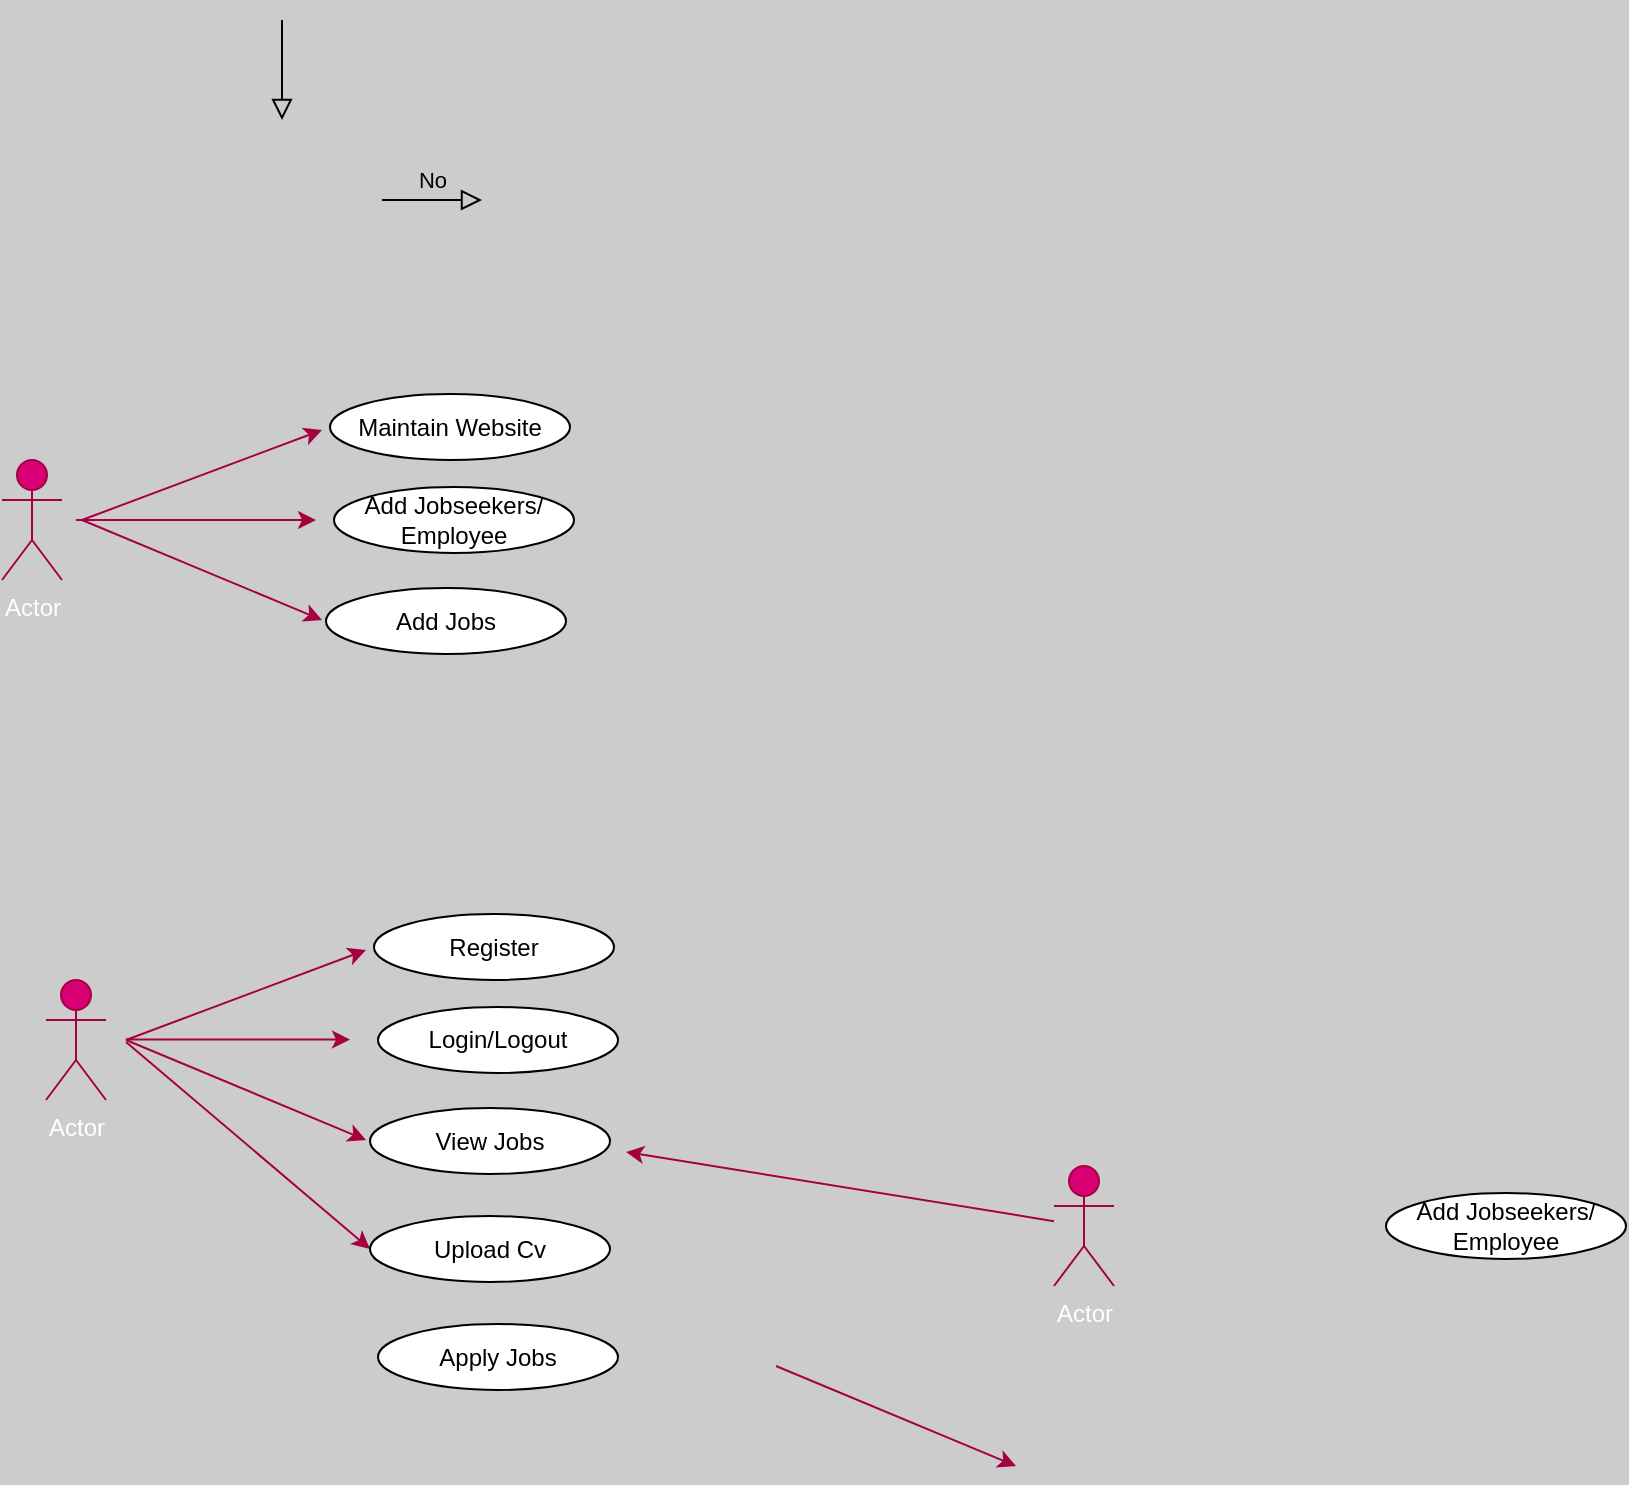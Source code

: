 <mxfile version="14.6.6" type="github">
  <diagram id="C5RBs43oDa-KdzZeNtuy" name="Page-1">
    <mxGraphModel dx="347" dy="157" grid="0" gridSize="13" guides="1" tooltips="1" connect="1" arrows="1" fold="1" page="0" pageScale="1" pageWidth="827" pageHeight="1169" background="#CCCCCC" math="0" shadow="0">
      <root>
        <mxCell id="WIyWlLk6GJQsqaUBKTNV-0" />
        <mxCell id="WIyWlLk6GJQsqaUBKTNV-1" parent="WIyWlLk6GJQsqaUBKTNV-0" />
        <mxCell id="WIyWlLk6GJQsqaUBKTNV-2" value="" style="rounded=0;html=1;jettySize=auto;orthogonalLoop=1;fontSize=11;endArrow=block;endFill=0;endSize=8;strokeWidth=1;shadow=0;labelBackgroundColor=none;edgeStyle=orthogonalEdgeStyle;" parent="WIyWlLk6GJQsqaUBKTNV-1" edge="1">
          <mxGeometry relative="1" as="geometry">
            <mxPoint x="220" y="120" as="sourcePoint" />
            <mxPoint x="220" y="170" as="targetPoint" />
          </mxGeometry>
        </mxCell>
        <mxCell id="WIyWlLk6GJQsqaUBKTNV-5" value="No" style="edgeStyle=orthogonalEdgeStyle;rounded=0;html=1;jettySize=auto;orthogonalLoop=1;fontSize=11;endArrow=block;endFill=0;endSize=8;strokeWidth=1;shadow=0;labelBackgroundColor=none;" parent="WIyWlLk6GJQsqaUBKTNV-1" edge="1">
          <mxGeometry y="10" relative="1" as="geometry">
            <mxPoint as="offset" />
            <mxPoint x="270" y="210" as="sourcePoint" />
            <mxPoint x="320" y="210" as="targetPoint" />
          </mxGeometry>
        </mxCell>
        <mxCell id="frUZIwSJsrgJIYTaQLDv-0" value="Actor" style="shape=umlActor;verticalLabelPosition=bottom;verticalAlign=top;html=1;outlineConnect=0;fillColor=#d80073;strokeColor=#A50040;fontColor=#ffffff;" vertex="1" parent="WIyWlLk6GJQsqaUBKTNV-1">
          <mxGeometry x="80" y="340" width="30" height="60" as="geometry" />
        </mxCell>
        <mxCell id="frUZIwSJsrgJIYTaQLDv-2" value="" style="endArrow=classic;html=1;fillColor=#d80073;strokeColor=#A50040;" edge="1" parent="WIyWlLk6GJQsqaUBKTNV-1">
          <mxGeometry width="50" height="50" relative="1" as="geometry">
            <mxPoint x="120" y="370" as="sourcePoint" />
            <mxPoint x="240" y="325" as="targetPoint" />
          </mxGeometry>
        </mxCell>
        <mxCell id="frUZIwSJsrgJIYTaQLDv-3" value="" style="endArrow=classic;html=1;fillColor=#d80073;strokeColor=#A50040;" edge="1" parent="WIyWlLk6GJQsqaUBKTNV-1">
          <mxGeometry width="50" height="50" relative="1" as="geometry">
            <mxPoint x="117" y="370" as="sourcePoint" />
            <mxPoint x="237" y="370" as="targetPoint" />
            <Array as="points">
              <mxPoint x="169" y="370" />
            </Array>
          </mxGeometry>
        </mxCell>
        <mxCell id="frUZIwSJsrgJIYTaQLDv-5" value="" style="endArrow=classic;html=1;fillColor=#d80073;strokeColor=#A50040;" edge="1" parent="WIyWlLk6GJQsqaUBKTNV-1">
          <mxGeometry width="50" height="50" relative="1" as="geometry">
            <mxPoint x="120" y="370" as="sourcePoint" />
            <mxPoint x="240" y="420" as="targetPoint" />
          </mxGeometry>
        </mxCell>
        <mxCell id="frUZIwSJsrgJIYTaQLDv-6" value="Add Jobs" style="ellipse;whiteSpace=wrap;html=1;" vertex="1" parent="WIyWlLk6GJQsqaUBKTNV-1">
          <mxGeometry x="242" y="404" width="120" height="33" as="geometry" />
        </mxCell>
        <mxCell id="frUZIwSJsrgJIYTaQLDv-7" value="Add Jobseekers/ Employee" style="ellipse;whiteSpace=wrap;html=1;" vertex="1" parent="WIyWlLk6GJQsqaUBKTNV-1">
          <mxGeometry x="246" y="353.5" width="120" height="33" as="geometry" />
        </mxCell>
        <mxCell id="frUZIwSJsrgJIYTaQLDv-8" value="Maintain Website" style="ellipse;whiteSpace=wrap;html=1;" vertex="1" parent="WIyWlLk6GJQsqaUBKTNV-1">
          <mxGeometry x="244" y="307" width="120" height="33" as="geometry" />
        </mxCell>
        <mxCell id="frUZIwSJsrgJIYTaQLDv-24" value="Actor" style="shape=umlActor;verticalLabelPosition=bottom;verticalAlign=top;html=1;outlineConnect=0;fillColor=#d80073;strokeColor=#A50040;fontColor=#ffffff;" vertex="1" parent="WIyWlLk6GJQsqaUBKTNV-1">
          <mxGeometry x="102" y="600" width="30" height="60" as="geometry" />
        </mxCell>
        <mxCell id="frUZIwSJsrgJIYTaQLDv-25" value="" style="endArrow=classic;html=1;fillColor=#d80073;strokeColor=#A50040;" edge="1" parent="WIyWlLk6GJQsqaUBKTNV-1">
          <mxGeometry width="50" height="50" relative="1" as="geometry">
            <mxPoint x="142" y="630" as="sourcePoint" />
            <mxPoint x="262" y="585" as="targetPoint" />
          </mxGeometry>
        </mxCell>
        <mxCell id="frUZIwSJsrgJIYTaQLDv-26" value="" style="endArrow=classic;html=1;fillColor=#d80073;strokeColor=#A50040;" edge="1" parent="WIyWlLk6GJQsqaUBKTNV-1">
          <mxGeometry width="50" height="50" relative="1" as="geometry">
            <mxPoint x="142" y="629.8" as="sourcePoint" />
            <mxPoint x="254" y="629.8" as="targetPoint" />
            <Array as="points" />
          </mxGeometry>
        </mxCell>
        <mxCell id="frUZIwSJsrgJIYTaQLDv-27" value="" style="endArrow=classic;html=1;fillColor=#d80073;strokeColor=#A50040;" edge="1" parent="WIyWlLk6GJQsqaUBKTNV-1">
          <mxGeometry width="50" height="50" relative="1" as="geometry">
            <mxPoint x="142" y="630" as="sourcePoint" />
            <mxPoint x="262" y="680" as="targetPoint" />
          </mxGeometry>
        </mxCell>
        <mxCell id="frUZIwSJsrgJIYTaQLDv-28" value="View Jobs" style="ellipse;whiteSpace=wrap;html=1;" vertex="1" parent="WIyWlLk6GJQsqaUBKTNV-1">
          <mxGeometry x="264" y="664" width="120" height="33" as="geometry" />
        </mxCell>
        <mxCell id="frUZIwSJsrgJIYTaQLDv-29" value="Login/Logout" style="ellipse;whiteSpace=wrap;html=1;" vertex="1" parent="WIyWlLk6GJQsqaUBKTNV-1">
          <mxGeometry x="268" y="613.5" width="120" height="33" as="geometry" />
        </mxCell>
        <mxCell id="frUZIwSJsrgJIYTaQLDv-30" value="Register" style="ellipse;whiteSpace=wrap;html=1;" vertex="1" parent="WIyWlLk6GJQsqaUBKTNV-1">
          <mxGeometry x="266" y="567" width="120" height="33" as="geometry" />
        </mxCell>
        <mxCell id="frUZIwSJsrgJIYTaQLDv-33" value="Actor" style="shape=umlActor;verticalLabelPosition=bottom;verticalAlign=top;html=1;outlineConnect=0;fillColor=#d80073;strokeColor=#A50040;fontColor=#ffffff;" vertex="1" parent="WIyWlLk6GJQsqaUBKTNV-1">
          <mxGeometry x="606" y="693" width="30" height="60" as="geometry" />
        </mxCell>
        <mxCell id="frUZIwSJsrgJIYTaQLDv-34" value="" style="endArrow=classic;html=1;fillColor=#d80073;strokeColor=#A50040;" edge="1" parent="WIyWlLk6GJQsqaUBKTNV-1" source="frUZIwSJsrgJIYTaQLDv-33">
          <mxGeometry width="50" height="50" relative="1" as="geometry">
            <mxPoint x="646" y="723" as="sourcePoint" />
            <mxPoint x="392" y="686" as="targetPoint" />
          </mxGeometry>
        </mxCell>
        <mxCell id="frUZIwSJsrgJIYTaQLDv-35" value="" style="endArrow=classic;html=1;fillColor=#d80073;strokeColor=#A50040;entryX=0;entryY=0.5;entryDx=0;entryDy=0;" edge="1" parent="WIyWlLk6GJQsqaUBKTNV-1" target="frUZIwSJsrgJIYTaQLDv-37">
          <mxGeometry width="50" height="50" relative="1" as="geometry">
            <mxPoint x="142" y="631" as="sourcePoint" />
            <mxPoint x="270" y="725" as="targetPoint" />
            <Array as="points" />
          </mxGeometry>
        </mxCell>
        <mxCell id="frUZIwSJsrgJIYTaQLDv-36" value="" style="endArrow=classic;html=1;fillColor=#d80073;strokeColor=#A50040;" edge="1" parent="WIyWlLk6GJQsqaUBKTNV-1">
          <mxGeometry width="50" height="50" relative="1" as="geometry">
            <mxPoint x="467" y="793" as="sourcePoint" />
            <mxPoint x="587" y="843" as="targetPoint" />
          </mxGeometry>
        </mxCell>
        <mxCell id="frUZIwSJsrgJIYTaQLDv-37" value="Upload Cv" style="ellipse;whiteSpace=wrap;html=1;" vertex="1" parent="WIyWlLk6GJQsqaUBKTNV-1">
          <mxGeometry x="264" y="718" width="120" height="33" as="geometry" />
        </mxCell>
        <mxCell id="frUZIwSJsrgJIYTaQLDv-38" value="Add Jobseekers/ Employee" style="ellipse;whiteSpace=wrap;html=1;" vertex="1" parent="WIyWlLk6GJQsqaUBKTNV-1">
          <mxGeometry x="772" y="706.5" width="120" height="33" as="geometry" />
        </mxCell>
        <mxCell id="frUZIwSJsrgJIYTaQLDv-39" value="Apply Jobs" style="ellipse;whiteSpace=wrap;html=1;" vertex="1" parent="WIyWlLk6GJQsqaUBKTNV-1">
          <mxGeometry x="268" y="772" width="120" height="33" as="geometry" />
        </mxCell>
      </root>
    </mxGraphModel>
  </diagram>
</mxfile>
